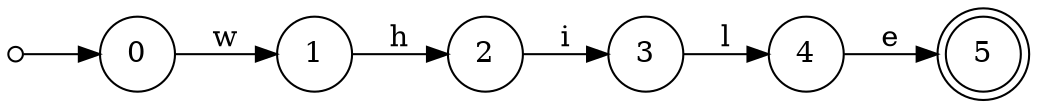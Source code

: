 digraph {
	rankdir=LR size="8,5"
	node [shape=doublecircle]
	5
	node [shape=circle]
	start [label="" height=0.1 width=0.1]
	start -> 0 [label=""]
	0 -> 1 [label=w]
	1 -> 2 [label=h]
	2 -> 3 [label=i]
	3 -> 4 [label=l]
	4 -> 5 [label=e]
}

